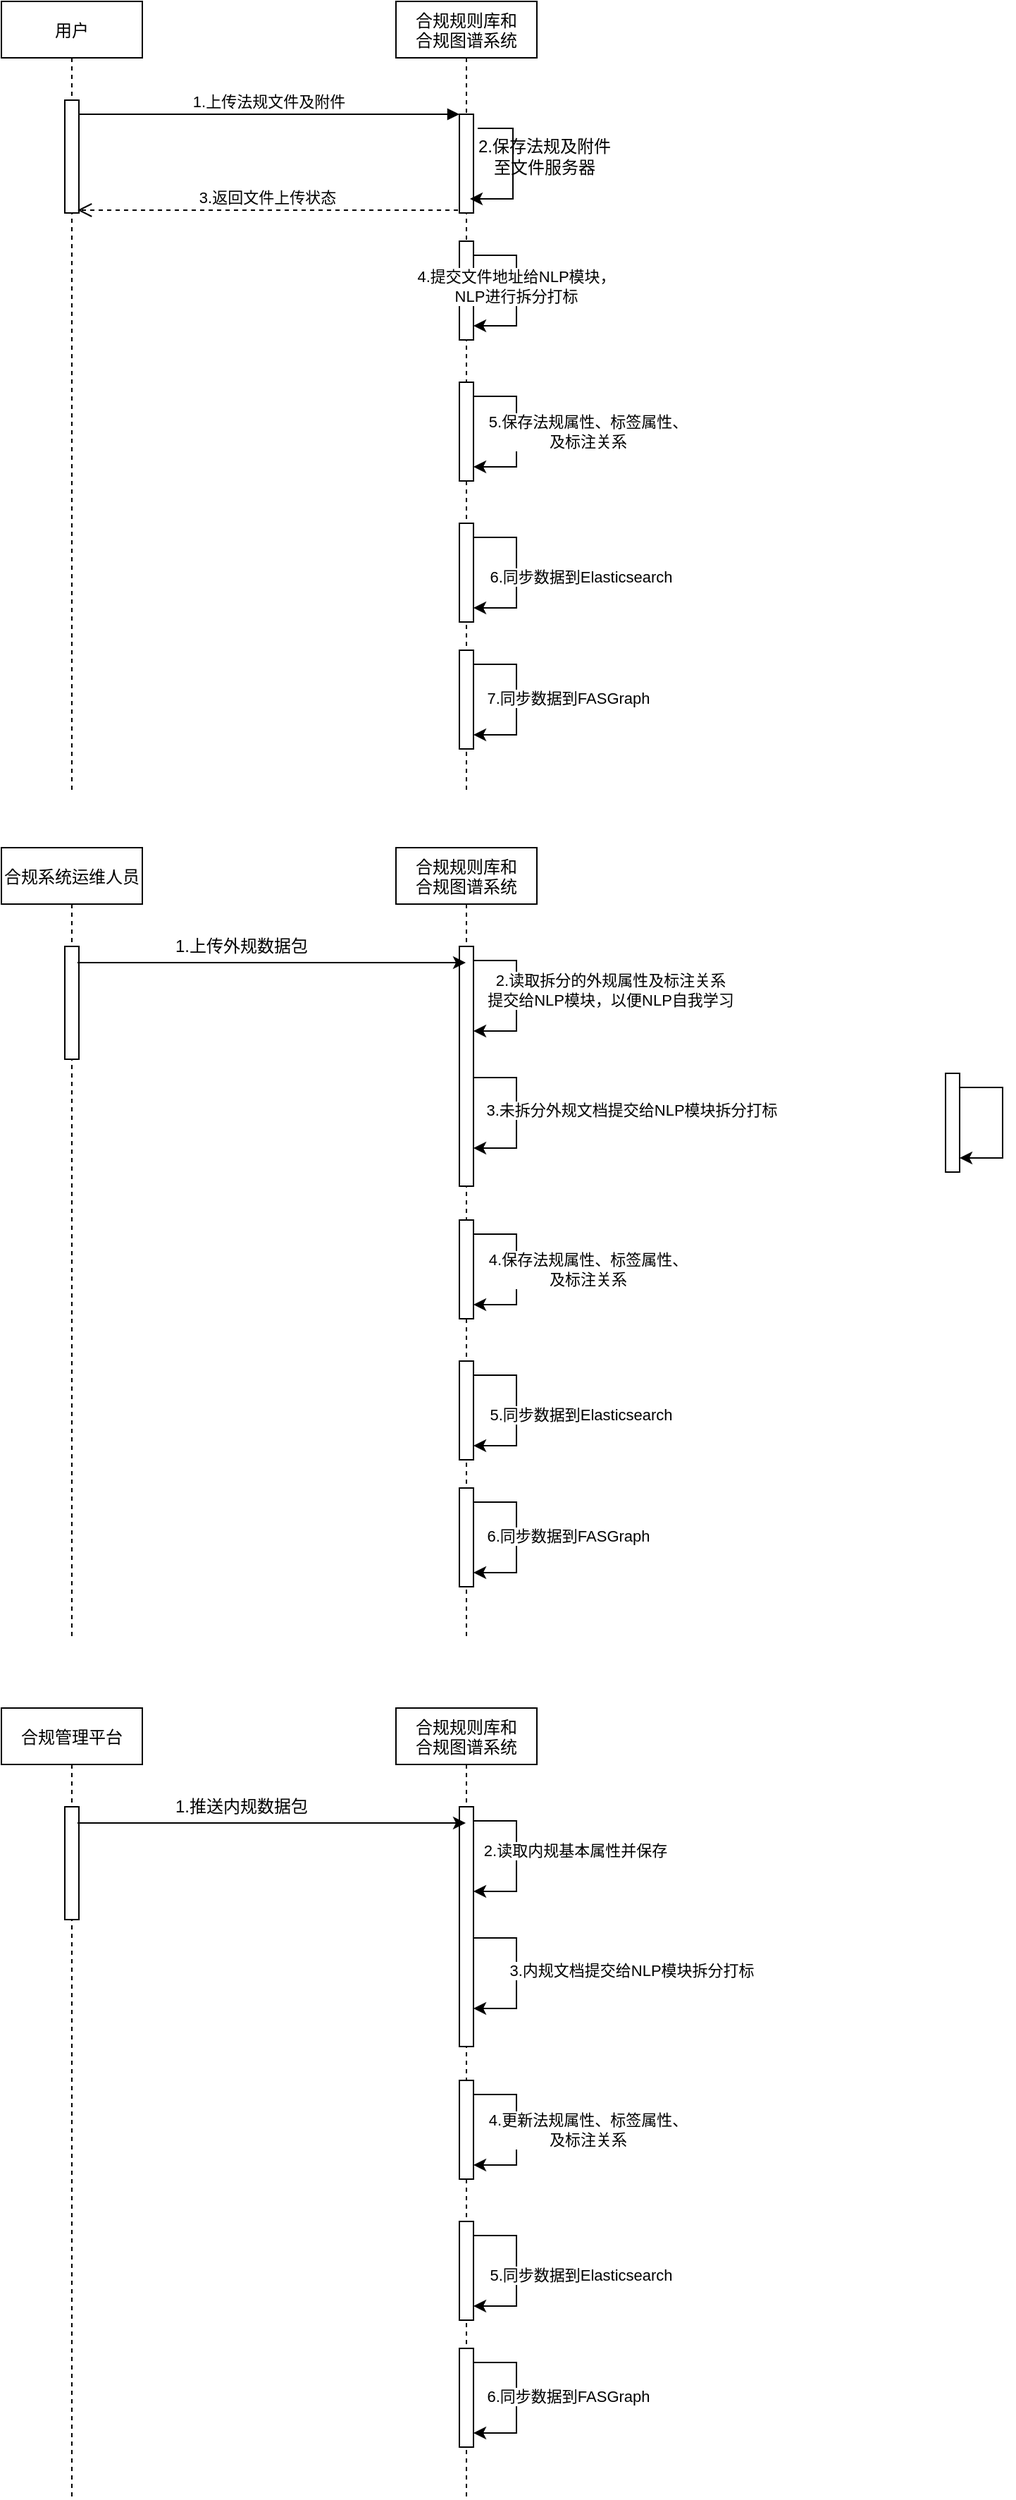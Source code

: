 <mxfile version="20.8.5" type="github">
  <diagram id="kgpKYQtTHZ0yAKxKKP6v" name="Page-1">
    <mxGraphModel dx="1026" dy="734" grid="1" gridSize="10" guides="1" tooltips="1" connect="1" arrows="1" fold="1" page="1" pageScale="1" pageWidth="850" pageHeight="1100" math="0" shadow="0">
      <root>
        <mxCell id="0" />
        <mxCell id="1" parent="0" />
        <mxCell id="3nuBFxr9cyL0pnOWT2aG-1" value="用户" style="shape=umlLifeline;perimeter=lifelinePerimeter;container=1;collapsible=0;recursiveResize=0;rounded=0;shadow=0;strokeWidth=1;" parent="1" vertex="1">
          <mxGeometry x="120" y="80" width="100" height="560" as="geometry" />
        </mxCell>
        <mxCell id="3nuBFxr9cyL0pnOWT2aG-2" value="" style="points=[];perimeter=orthogonalPerimeter;rounded=0;shadow=0;strokeWidth=1;" parent="3nuBFxr9cyL0pnOWT2aG-1" vertex="1">
          <mxGeometry x="45" y="70" width="10" height="80" as="geometry" />
        </mxCell>
        <mxCell id="3nuBFxr9cyL0pnOWT2aG-5" value="合规规则库和&#xa;合规图谱系统" style="shape=umlLifeline;perimeter=lifelinePerimeter;container=1;collapsible=0;recursiveResize=0;rounded=0;shadow=0;strokeWidth=1;" parent="1" vertex="1">
          <mxGeometry x="400" y="80" width="100" height="560" as="geometry" />
        </mxCell>
        <mxCell id="3nuBFxr9cyL0pnOWT2aG-6" value="" style="points=[];perimeter=orthogonalPerimeter;rounded=0;shadow=0;strokeWidth=1;" parent="3nuBFxr9cyL0pnOWT2aG-5" vertex="1">
          <mxGeometry x="45" y="80" width="10" height="70" as="geometry" />
        </mxCell>
        <mxCell id="p0kF1Ip6YaBu2bvxXF1x-6" value="" style="endArrow=classic;html=1;rounded=0;" edge="1" parent="3nuBFxr9cyL0pnOWT2aG-5">
          <mxGeometry width="50" height="50" relative="1" as="geometry">
            <mxPoint x="58" y="90" as="sourcePoint" />
            <mxPoint x="52.5" y="140" as="targetPoint" />
            <Array as="points">
              <mxPoint x="83" y="90" />
              <mxPoint x="83" y="140" />
              <mxPoint x="73" y="140" />
            </Array>
          </mxGeometry>
        </mxCell>
        <mxCell id="p0kF1Ip6YaBu2bvxXF1x-3" value="" style="points=[];perimeter=orthogonalPerimeter;rounded=0;shadow=0;strokeWidth=1;" vertex="1" parent="3nuBFxr9cyL0pnOWT2aG-5">
          <mxGeometry x="45" y="170" width="10" height="70" as="geometry" />
        </mxCell>
        <mxCell id="p0kF1Ip6YaBu2bvxXF1x-8" value="" style="endArrow=classic;html=1;rounded=0;" edge="1" parent="3nuBFxr9cyL0pnOWT2aG-5">
          <mxGeometry width="50" height="50" relative="1" as="geometry">
            <mxPoint x="55" y="180" as="sourcePoint" />
            <mxPoint x="55" y="230" as="targetPoint" />
            <Array as="points">
              <mxPoint x="85.5" y="180" />
              <mxPoint x="85.5" y="230" />
              <mxPoint x="75.5" y="230" />
              <mxPoint x="65" y="230" />
            </Array>
          </mxGeometry>
        </mxCell>
        <mxCell id="p0kF1Ip6YaBu2bvxXF1x-10" value="4.提交文件地址给NLP模块，&lt;br&gt;NLP进行拆分打标" style="edgeLabel;html=1;align=center;verticalAlign=middle;resizable=0;points=[];" vertex="1" connectable="0" parent="p0kF1Ip6YaBu2bvxXF1x-8">
          <mxGeometry x="-0.072" y="-1" relative="1" as="geometry">
            <mxPoint y="1" as="offset" />
          </mxGeometry>
        </mxCell>
        <mxCell id="p0kF1Ip6YaBu2bvxXF1x-12" value="" style="endArrow=classic;html=1;rounded=0;" edge="1" parent="3nuBFxr9cyL0pnOWT2aG-5">
          <mxGeometry width="50" height="50" relative="1" as="geometry">
            <mxPoint x="55" y="280" as="sourcePoint" />
            <mxPoint x="55" y="330" as="targetPoint" />
            <Array as="points">
              <mxPoint x="85.5" y="280" />
              <mxPoint x="85.5" y="330" />
              <mxPoint x="75.5" y="330" />
              <mxPoint x="65" y="330" />
            </Array>
          </mxGeometry>
        </mxCell>
        <mxCell id="p0kF1Ip6YaBu2bvxXF1x-16" value="5.保存法规属性、标签属性、&lt;br&gt;及标注关系" style="edgeLabel;html=1;align=center;verticalAlign=middle;resizable=0;points=[];" vertex="1" connectable="0" parent="p0kF1Ip6YaBu2bvxXF1x-12">
          <mxGeometry x="-0.009" y="-2" relative="1" as="geometry">
            <mxPoint x="52" as="offset" />
          </mxGeometry>
        </mxCell>
        <mxCell id="p0kF1Ip6YaBu2bvxXF1x-13" value="" style="points=[];perimeter=orthogonalPerimeter;rounded=0;shadow=0;strokeWidth=1;" vertex="1" parent="3nuBFxr9cyL0pnOWT2aG-5">
          <mxGeometry x="45" y="270" width="10" height="70" as="geometry" />
        </mxCell>
        <mxCell id="p0kF1Ip6YaBu2bvxXF1x-14" value="" style="endArrow=classic;html=1;rounded=0;" edge="1" parent="3nuBFxr9cyL0pnOWT2aG-5">
          <mxGeometry width="50" height="50" relative="1" as="geometry">
            <mxPoint x="55" y="380" as="sourcePoint" />
            <mxPoint x="55" y="430" as="targetPoint" />
            <Array as="points">
              <mxPoint x="85.5" y="380" />
              <mxPoint x="85.5" y="430" />
              <mxPoint x="75.5" y="430" />
              <mxPoint x="65" y="430" />
            </Array>
          </mxGeometry>
        </mxCell>
        <mxCell id="p0kF1Ip6YaBu2bvxXF1x-19" value="6.同步数据到Elasticsearch" style="edgeLabel;html=1;align=center;verticalAlign=middle;resizable=0;points=[];" vertex="1" connectable="0" parent="p0kF1Ip6YaBu2bvxXF1x-14">
          <mxGeometry x="0.036" y="-2" relative="1" as="geometry">
            <mxPoint x="47" y="1" as="offset" />
          </mxGeometry>
        </mxCell>
        <mxCell id="p0kF1Ip6YaBu2bvxXF1x-15" value="" style="points=[];perimeter=orthogonalPerimeter;rounded=0;shadow=0;strokeWidth=1;" vertex="1" parent="3nuBFxr9cyL0pnOWT2aG-5">
          <mxGeometry x="45" y="370" width="10" height="70" as="geometry" />
        </mxCell>
        <mxCell id="3nuBFxr9cyL0pnOWT2aG-8" value="1.上传法规文件及附件" style="verticalAlign=bottom;endArrow=block;entryX=0;entryY=0;shadow=0;strokeWidth=1;" parent="1" source="3nuBFxr9cyL0pnOWT2aG-2" target="3nuBFxr9cyL0pnOWT2aG-6" edge="1">
          <mxGeometry relative="1" as="geometry">
            <mxPoint x="275" y="160" as="sourcePoint" />
            <mxPoint as="offset" />
          </mxGeometry>
        </mxCell>
        <mxCell id="p0kF1Ip6YaBu2bvxXF1x-4" value="3.返回文件上传状态" style="verticalAlign=bottom;endArrow=open;dashed=1;endSize=8;exitX=0;exitY=0.95;shadow=0;strokeWidth=1;" edge="1" parent="1">
          <mxGeometry relative="1" as="geometry">
            <mxPoint x="174" y="228.0" as="targetPoint" />
            <mxPoint x="444" y="228.0" as="sourcePoint" />
          </mxGeometry>
        </mxCell>
        <mxCell id="p0kF1Ip6YaBu2bvxXF1x-5" value="2.保存法规及附件&lt;br&gt;至文件服务器" style="text;html=1;align=center;verticalAlign=middle;resizable=0;points=[];autosize=1;strokeColor=none;fillColor=none;" vertex="1" parent="1">
          <mxGeometry x="445" y="170" width="120" height="40" as="geometry" />
        </mxCell>
        <mxCell id="p0kF1Ip6YaBu2bvxXF1x-9" value="" style="endArrow=classic;html=1;rounded=0;" edge="1" parent="1">
          <mxGeometry width="50" height="50" relative="1" as="geometry">
            <mxPoint x="800" y="850" as="sourcePoint" />
            <mxPoint x="800" y="900" as="targetPoint" />
            <Array as="points">
              <mxPoint x="830.5" y="850" />
              <mxPoint x="830.5" y="900" />
              <mxPoint x="820.5" y="900" />
              <mxPoint x="810" y="900" />
            </Array>
          </mxGeometry>
        </mxCell>
        <mxCell id="p0kF1Ip6YaBu2bvxXF1x-11" value="" style="points=[];perimeter=orthogonalPerimeter;rounded=0;shadow=0;strokeWidth=1;" vertex="1" parent="1">
          <mxGeometry x="790" y="840" width="10" height="70" as="geometry" />
        </mxCell>
        <mxCell id="p0kF1Ip6YaBu2bvxXF1x-17" value="" style="endArrow=classic;html=1;rounded=0;" edge="1" parent="1">
          <mxGeometry width="50" height="50" relative="1" as="geometry">
            <mxPoint x="455" y="550" as="sourcePoint" />
            <mxPoint x="455" y="600" as="targetPoint" />
            <Array as="points">
              <mxPoint x="485.5" y="550" />
              <mxPoint x="485.5" y="600" />
              <mxPoint x="475.5" y="600" />
              <mxPoint x="465" y="600" />
            </Array>
          </mxGeometry>
        </mxCell>
        <mxCell id="p0kF1Ip6YaBu2bvxXF1x-20" value="7.同步数据到FASGraph" style="edgeLabel;html=1;align=center;verticalAlign=middle;resizable=0;points=[];" vertex="1" connectable="0" parent="p0kF1Ip6YaBu2bvxXF1x-17">
          <mxGeometry x="-0.018" y="1" relative="1" as="geometry">
            <mxPoint x="35" as="offset" />
          </mxGeometry>
        </mxCell>
        <mxCell id="p0kF1Ip6YaBu2bvxXF1x-18" value="" style="points=[];perimeter=orthogonalPerimeter;rounded=0;shadow=0;strokeWidth=1;" vertex="1" parent="1">
          <mxGeometry x="445" y="540" width="10" height="70" as="geometry" />
        </mxCell>
        <mxCell id="p0kF1Ip6YaBu2bvxXF1x-25" value="合规系统运维人员" style="shape=umlLifeline;perimeter=lifelinePerimeter;container=1;collapsible=0;recursiveResize=0;rounded=0;shadow=0;strokeWidth=1;" vertex="1" parent="1">
          <mxGeometry x="120" y="680" width="100" height="560" as="geometry" />
        </mxCell>
        <mxCell id="p0kF1Ip6YaBu2bvxXF1x-26" value="" style="points=[];perimeter=orthogonalPerimeter;rounded=0;shadow=0;strokeWidth=1;" vertex="1" parent="p0kF1Ip6YaBu2bvxXF1x-25">
          <mxGeometry x="45" y="70" width="10" height="80" as="geometry" />
        </mxCell>
        <mxCell id="p0kF1Ip6YaBu2bvxXF1x-27" value="合规规则库和&#xa;合规图谱系统" style="shape=umlLifeline;perimeter=lifelinePerimeter;container=1;collapsible=0;recursiveResize=0;rounded=0;shadow=0;strokeWidth=1;" vertex="1" parent="1">
          <mxGeometry x="400" y="680" width="100" height="560" as="geometry" />
        </mxCell>
        <mxCell id="p0kF1Ip6YaBu2bvxXF1x-28" value="" style="points=[];perimeter=orthogonalPerimeter;rounded=0;shadow=0;strokeWidth=1;" vertex="1" parent="p0kF1Ip6YaBu2bvxXF1x-27">
          <mxGeometry x="45" y="70" width="10" height="170" as="geometry" />
        </mxCell>
        <mxCell id="p0kF1Ip6YaBu2bvxXF1x-31" value="" style="endArrow=classic;html=1;rounded=0;" edge="1" parent="p0kF1Ip6YaBu2bvxXF1x-27">
          <mxGeometry width="50" height="50" relative="1" as="geometry">
            <mxPoint x="55" y="80" as="sourcePoint" />
            <mxPoint x="55" y="130" as="targetPoint" />
            <Array as="points">
              <mxPoint x="85.5" y="80" />
              <mxPoint x="85.5" y="130" />
              <mxPoint x="75.5" y="130" />
              <mxPoint x="65" y="130" />
            </Array>
          </mxGeometry>
        </mxCell>
        <mxCell id="p0kF1Ip6YaBu2bvxXF1x-33" value="2.读取拆分的外规属性及标注关系&lt;br&gt;提交给NLP模块，以便NLP自我学习" style="edgeLabel;html=1;align=center;verticalAlign=middle;resizable=0;points=[];" vertex="1" connectable="0" parent="p0kF1Ip6YaBu2bvxXF1x-31">
          <mxGeometry x="-0.081" y="-1" relative="1" as="geometry">
            <mxPoint x="67" as="offset" />
          </mxGeometry>
        </mxCell>
        <mxCell id="p0kF1Ip6YaBu2bvxXF1x-32" value="" style="endArrow=classic;html=1;rounded=0;" edge="1" parent="p0kF1Ip6YaBu2bvxXF1x-27">
          <mxGeometry width="50" height="50" relative="1" as="geometry">
            <mxPoint x="55" y="163" as="sourcePoint" />
            <mxPoint x="55" y="213" as="targetPoint" />
            <Array as="points">
              <mxPoint x="85.5" y="163" />
              <mxPoint x="85.5" y="213" />
              <mxPoint x="75.5" y="213" />
              <mxPoint x="65" y="213" />
            </Array>
          </mxGeometry>
        </mxCell>
        <mxCell id="p0kF1Ip6YaBu2bvxXF1x-34" value="3.未拆分外规文档提交给NLP模块拆分打标" style="edgeLabel;html=1;align=center;verticalAlign=middle;resizable=0;points=[];" vertex="1" connectable="0" parent="p0kF1Ip6YaBu2bvxXF1x-32">
          <mxGeometry x="-0.045" relative="1" as="geometry">
            <mxPoint x="81" as="offset" />
          </mxGeometry>
        </mxCell>
        <mxCell id="p0kF1Ip6YaBu2bvxXF1x-36" value="" style="endArrow=classic;html=1;rounded=0;" edge="1" parent="p0kF1Ip6YaBu2bvxXF1x-27">
          <mxGeometry width="50" height="50" relative="1" as="geometry">
            <mxPoint x="55" y="274" as="sourcePoint" />
            <mxPoint x="55" y="324" as="targetPoint" />
            <Array as="points">
              <mxPoint x="85.5" y="274" />
              <mxPoint x="85.5" y="324" />
              <mxPoint x="75.5" y="324" />
              <mxPoint x="65" y="324" />
            </Array>
          </mxGeometry>
        </mxCell>
        <mxCell id="p0kF1Ip6YaBu2bvxXF1x-37" value="4.保存法规属性、标签属性、&lt;br&gt;及标注关系" style="edgeLabel;html=1;align=center;verticalAlign=middle;resizable=0;points=[];" vertex="1" connectable="0" parent="p0kF1Ip6YaBu2bvxXF1x-36">
          <mxGeometry x="-0.009" y="-2" relative="1" as="geometry">
            <mxPoint x="52" as="offset" />
          </mxGeometry>
        </mxCell>
        <mxCell id="p0kF1Ip6YaBu2bvxXF1x-38" value="" style="points=[];perimeter=orthogonalPerimeter;rounded=0;shadow=0;strokeWidth=1;" vertex="1" parent="p0kF1Ip6YaBu2bvxXF1x-27">
          <mxGeometry x="45" y="264" width="10" height="70" as="geometry" />
        </mxCell>
        <mxCell id="p0kF1Ip6YaBu2bvxXF1x-39" value="" style="endArrow=classic;html=1;rounded=0;" edge="1" parent="p0kF1Ip6YaBu2bvxXF1x-27">
          <mxGeometry width="50" height="50" relative="1" as="geometry">
            <mxPoint x="55" y="374" as="sourcePoint" />
            <mxPoint x="55" y="424" as="targetPoint" />
            <Array as="points">
              <mxPoint x="85.5" y="374" />
              <mxPoint x="85.5" y="424" />
              <mxPoint x="75.5" y="424" />
              <mxPoint x="65" y="424" />
            </Array>
          </mxGeometry>
        </mxCell>
        <mxCell id="p0kF1Ip6YaBu2bvxXF1x-40" value="5.同步数据到Elasticsearch" style="edgeLabel;html=1;align=center;verticalAlign=middle;resizable=0;points=[];" vertex="1" connectable="0" parent="p0kF1Ip6YaBu2bvxXF1x-39">
          <mxGeometry x="0.036" y="-2" relative="1" as="geometry">
            <mxPoint x="47" y="1" as="offset" />
          </mxGeometry>
        </mxCell>
        <mxCell id="p0kF1Ip6YaBu2bvxXF1x-41" value="" style="points=[];perimeter=orthogonalPerimeter;rounded=0;shadow=0;strokeWidth=1;" vertex="1" parent="p0kF1Ip6YaBu2bvxXF1x-27">
          <mxGeometry x="45" y="364" width="10" height="70" as="geometry" />
        </mxCell>
        <mxCell id="p0kF1Ip6YaBu2bvxXF1x-42" value="" style="endArrow=classic;html=1;rounded=0;" edge="1" parent="p0kF1Ip6YaBu2bvxXF1x-27">
          <mxGeometry width="50" height="50" relative="1" as="geometry">
            <mxPoint x="55" y="464" as="sourcePoint" />
            <mxPoint x="55" y="514" as="targetPoint" />
            <Array as="points">
              <mxPoint x="85.5" y="464" />
              <mxPoint x="85.5" y="514" />
              <mxPoint x="75.5" y="514" />
              <mxPoint x="65" y="514" />
            </Array>
          </mxGeometry>
        </mxCell>
        <mxCell id="p0kF1Ip6YaBu2bvxXF1x-43" value="6.同步数据到FASGraph" style="edgeLabel;html=1;align=center;verticalAlign=middle;resizable=0;points=[];" vertex="1" connectable="0" parent="p0kF1Ip6YaBu2bvxXF1x-42">
          <mxGeometry x="-0.018" y="1" relative="1" as="geometry">
            <mxPoint x="35" as="offset" />
          </mxGeometry>
        </mxCell>
        <mxCell id="p0kF1Ip6YaBu2bvxXF1x-44" value="" style="points=[];perimeter=orthogonalPerimeter;rounded=0;shadow=0;strokeWidth=1;" vertex="1" parent="p0kF1Ip6YaBu2bvxXF1x-27">
          <mxGeometry x="45" y="454" width="10" height="70" as="geometry" />
        </mxCell>
        <mxCell id="p0kF1Ip6YaBu2bvxXF1x-29" value="" style="endArrow=classic;html=1;rounded=0;exitX=0.9;exitY=0.144;exitDx=0;exitDy=0;exitPerimeter=0;" edge="1" parent="1" source="p0kF1Ip6YaBu2bvxXF1x-26" target="p0kF1Ip6YaBu2bvxXF1x-27">
          <mxGeometry width="50" height="50" relative="1" as="geometry">
            <mxPoint x="420" y="890" as="sourcePoint" />
            <mxPoint x="470" y="840" as="targetPoint" />
          </mxGeometry>
        </mxCell>
        <mxCell id="p0kF1Ip6YaBu2bvxXF1x-30" value="1.上传外规数据包" style="text;html=1;align=center;verticalAlign=middle;resizable=0;points=[];autosize=1;strokeColor=none;fillColor=none;" vertex="1" parent="1">
          <mxGeometry x="230" y="735" width="120" height="30" as="geometry" />
        </mxCell>
        <mxCell id="p0kF1Ip6YaBu2bvxXF1x-45" value="合规管理平台" style="shape=umlLifeline;perimeter=lifelinePerimeter;container=1;collapsible=0;recursiveResize=0;rounded=0;shadow=0;strokeWidth=1;" vertex="1" parent="1">
          <mxGeometry x="120" y="1290" width="100" height="560" as="geometry" />
        </mxCell>
        <mxCell id="p0kF1Ip6YaBu2bvxXF1x-46" value="" style="points=[];perimeter=orthogonalPerimeter;rounded=0;shadow=0;strokeWidth=1;" vertex="1" parent="p0kF1Ip6YaBu2bvxXF1x-45">
          <mxGeometry x="45" y="70" width="10" height="80" as="geometry" />
        </mxCell>
        <mxCell id="p0kF1Ip6YaBu2bvxXF1x-47" value="合规规则库和&#xa;合规图谱系统" style="shape=umlLifeline;perimeter=lifelinePerimeter;container=1;collapsible=0;recursiveResize=0;rounded=0;shadow=0;strokeWidth=1;" vertex="1" parent="1">
          <mxGeometry x="400" y="1290" width="100" height="560" as="geometry" />
        </mxCell>
        <mxCell id="p0kF1Ip6YaBu2bvxXF1x-48" value="" style="points=[];perimeter=orthogonalPerimeter;rounded=0;shadow=0;strokeWidth=1;" vertex="1" parent="p0kF1Ip6YaBu2bvxXF1x-47">
          <mxGeometry x="45" y="70" width="10" height="170" as="geometry" />
        </mxCell>
        <mxCell id="p0kF1Ip6YaBu2bvxXF1x-49" value="" style="endArrow=classic;html=1;rounded=0;" edge="1" parent="p0kF1Ip6YaBu2bvxXF1x-47">
          <mxGeometry width="50" height="50" relative="1" as="geometry">
            <mxPoint x="55" y="80" as="sourcePoint" />
            <mxPoint x="55" y="130" as="targetPoint" />
            <Array as="points">
              <mxPoint x="85.5" y="80" />
              <mxPoint x="85.5" y="130" />
              <mxPoint x="75.5" y="130" />
              <mxPoint x="65" y="130" />
            </Array>
          </mxGeometry>
        </mxCell>
        <mxCell id="p0kF1Ip6YaBu2bvxXF1x-50" value="2.读取内规基本属性并保存" style="edgeLabel;html=1;align=center;verticalAlign=middle;resizable=0;points=[];" vertex="1" connectable="0" parent="p0kF1Ip6YaBu2bvxXF1x-49">
          <mxGeometry x="-0.081" y="-1" relative="1" as="geometry">
            <mxPoint x="42" as="offset" />
          </mxGeometry>
        </mxCell>
        <mxCell id="p0kF1Ip6YaBu2bvxXF1x-51" value="" style="endArrow=classic;html=1;rounded=0;" edge="1" parent="p0kF1Ip6YaBu2bvxXF1x-47">
          <mxGeometry width="50" height="50" relative="1" as="geometry">
            <mxPoint x="55" y="163" as="sourcePoint" />
            <mxPoint x="55" y="213" as="targetPoint" />
            <Array as="points">
              <mxPoint x="85.5" y="163" />
              <mxPoint x="85.5" y="213" />
              <mxPoint x="75.5" y="213" />
              <mxPoint x="65" y="213" />
            </Array>
          </mxGeometry>
        </mxCell>
        <mxCell id="p0kF1Ip6YaBu2bvxXF1x-52" value="3.内规文档提交给NLP模块拆分打标" style="edgeLabel;html=1;align=center;verticalAlign=middle;resizable=0;points=[];" vertex="1" connectable="0" parent="p0kF1Ip6YaBu2bvxXF1x-51">
          <mxGeometry x="-0.045" relative="1" as="geometry">
            <mxPoint x="81" as="offset" />
          </mxGeometry>
        </mxCell>
        <mxCell id="p0kF1Ip6YaBu2bvxXF1x-53" value="" style="endArrow=classic;html=1;rounded=0;" edge="1" parent="p0kF1Ip6YaBu2bvxXF1x-47">
          <mxGeometry width="50" height="50" relative="1" as="geometry">
            <mxPoint x="55" y="274" as="sourcePoint" />
            <mxPoint x="55" y="324" as="targetPoint" />
            <Array as="points">
              <mxPoint x="85.5" y="274" />
              <mxPoint x="85.5" y="324" />
              <mxPoint x="75.5" y="324" />
              <mxPoint x="65" y="324" />
            </Array>
          </mxGeometry>
        </mxCell>
        <mxCell id="p0kF1Ip6YaBu2bvxXF1x-54" value="4.更新法规属性、标签属性、&lt;br&gt;及标注关系" style="edgeLabel;html=1;align=center;verticalAlign=middle;resizable=0;points=[];" vertex="1" connectable="0" parent="p0kF1Ip6YaBu2bvxXF1x-53">
          <mxGeometry x="-0.009" y="-2" relative="1" as="geometry">
            <mxPoint x="52" as="offset" />
          </mxGeometry>
        </mxCell>
        <mxCell id="p0kF1Ip6YaBu2bvxXF1x-55" value="" style="points=[];perimeter=orthogonalPerimeter;rounded=0;shadow=0;strokeWidth=1;" vertex="1" parent="p0kF1Ip6YaBu2bvxXF1x-47">
          <mxGeometry x="45" y="264" width="10" height="70" as="geometry" />
        </mxCell>
        <mxCell id="p0kF1Ip6YaBu2bvxXF1x-56" value="" style="endArrow=classic;html=1;rounded=0;" edge="1" parent="p0kF1Ip6YaBu2bvxXF1x-47">
          <mxGeometry width="50" height="50" relative="1" as="geometry">
            <mxPoint x="55" y="374" as="sourcePoint" />
            <mxPoint x="55" y="424" as="targetPoint" />
            <Array as="points">
              <mxPoint x="85.5" y="374" />
              <mxPoint x="85.5" y="424" />
              <mxPoint x="75.5" y="424" />
              <mxPoint x="65" y="424" />
            </Array>
          </mxGeometry>
        </mxCell>
        <mxCell id="p0kF1Ip6YaBu2bvxXF1x-57" value="5.同步数据到Elasticsearch" style="edgeLabel;html=1;align=center;verticalAlign=middle;resizable=0;points=[];" vertex="1" connectable="0" parent="p0kF1Ip6YaBu2bvxXF1x-56">
          <mxGeometry x="0.036" y="-2" relative="1" as="geometry">
            <mxPoint x="47" y="1" as="offset" />
          </mxGeometry>
        </mxCell>
        <mxCell id="p0kF1Ip6YaBu2bvxXF1x-58" value="" style="points=[];perimeter=orthogonalPerimeter;rounded=0;shadow=0;strokeWidth=1;" vertex="1" parent="p0kF1Ip6YaBu2bvxXF1x-47">
          <mxGeometry x="45" y="364" width="10" height="70" as="geometry" />
        </mxCell>
        <mxCell id="p0kF1Ip6YaBu2bvxXF1x-59" value="" style="endArrow=classic;html=1;rounded=0;" edge="1" parent="p0kF1Ip6YaBu2bvxXF1x-47">
          <mxGeometry width="50" height="50" relative="1" as="geometry">
            <mxPoint x="55" y="464" as="sourcePoint" />
            <mxPoint x="55" y="514" as="targetPoint" />
            <Array as="points">
              <mxPoint x="85.5" y="464" />
              <mxPoint x="85.5" y="514" />
              <mxPoint x="75.5" y="514" />
              <mxPoint x="65" y="514" />
            </Array>
          </mxGeometry>
        </mxCell>
        <mxCell id="p0kF1Ip6YaBu2bvxXF1x-60" value="6.同步数据到FASGraph" style="edgeLabel;html=1;align=center;verticalAlign=middle;resizable=0;points=[];" vertex="1" connectable="0" parent="p0kF1Ip6YaBu2bvxXF1x-59">
          <mxGeometry x="-0.018" y="1" relative="1" as="geometry">
            <mxPoint x="35" as="offset" />
          </mxGeometry>
        </mxCell>
        <mxCell id="p0kF1Ip6YaBu2bvxXF1x-61" value="" style="points=[];perimeter=orthogonalPerimeter;rounded=0;shadow=0;strokeWidth=1;" vertex="1" parent="p0kF1Ip6YaBu2bvxXF1x-47">
          <mxGeometry x="45" y="454" width="10" height="70" as="geometry" />
        </mxCell>
        <mxCell id="p0kF1Ip6YaBu2bvxXF1x-62" value="" style="endArrow=classic;html=1;rounded=0;exitX=0.9;exitY=0.144;exitDx=0;exitDy=0;exitPerimeter=0;" edge="1" parent="1" source="p0kF1Ip6YaBu2bvxXF1x-46" target="p0kF1Ip6YaBu2bvxXF1x-47">
          <mxGeometry width="50" height="50" relative="1" as="geometry">
            <mxPoint x="420" y="1500" as="sourcePoint" />
            <mxPoint x="470" y="1450" as="targetPoint" />
          </mxGeometry>
        </mxCell>
        <mxCell id="p0kF1Ip6YaBu2bvxXF1x-63" value="1.推送内规数据包" style="text;html=1;align=center;verticalAlign=middle;resizable=0;points=[];autosize=1;strokeColor=none;fillColor=none;" vertex="1" parent="1">
          <mxGeometry x="230" y="1345" width="120" height="30" as="geometry" />
        </mxCell>
      </root>
    </mxGraphModel>
  </diagram>
</mxfile>

